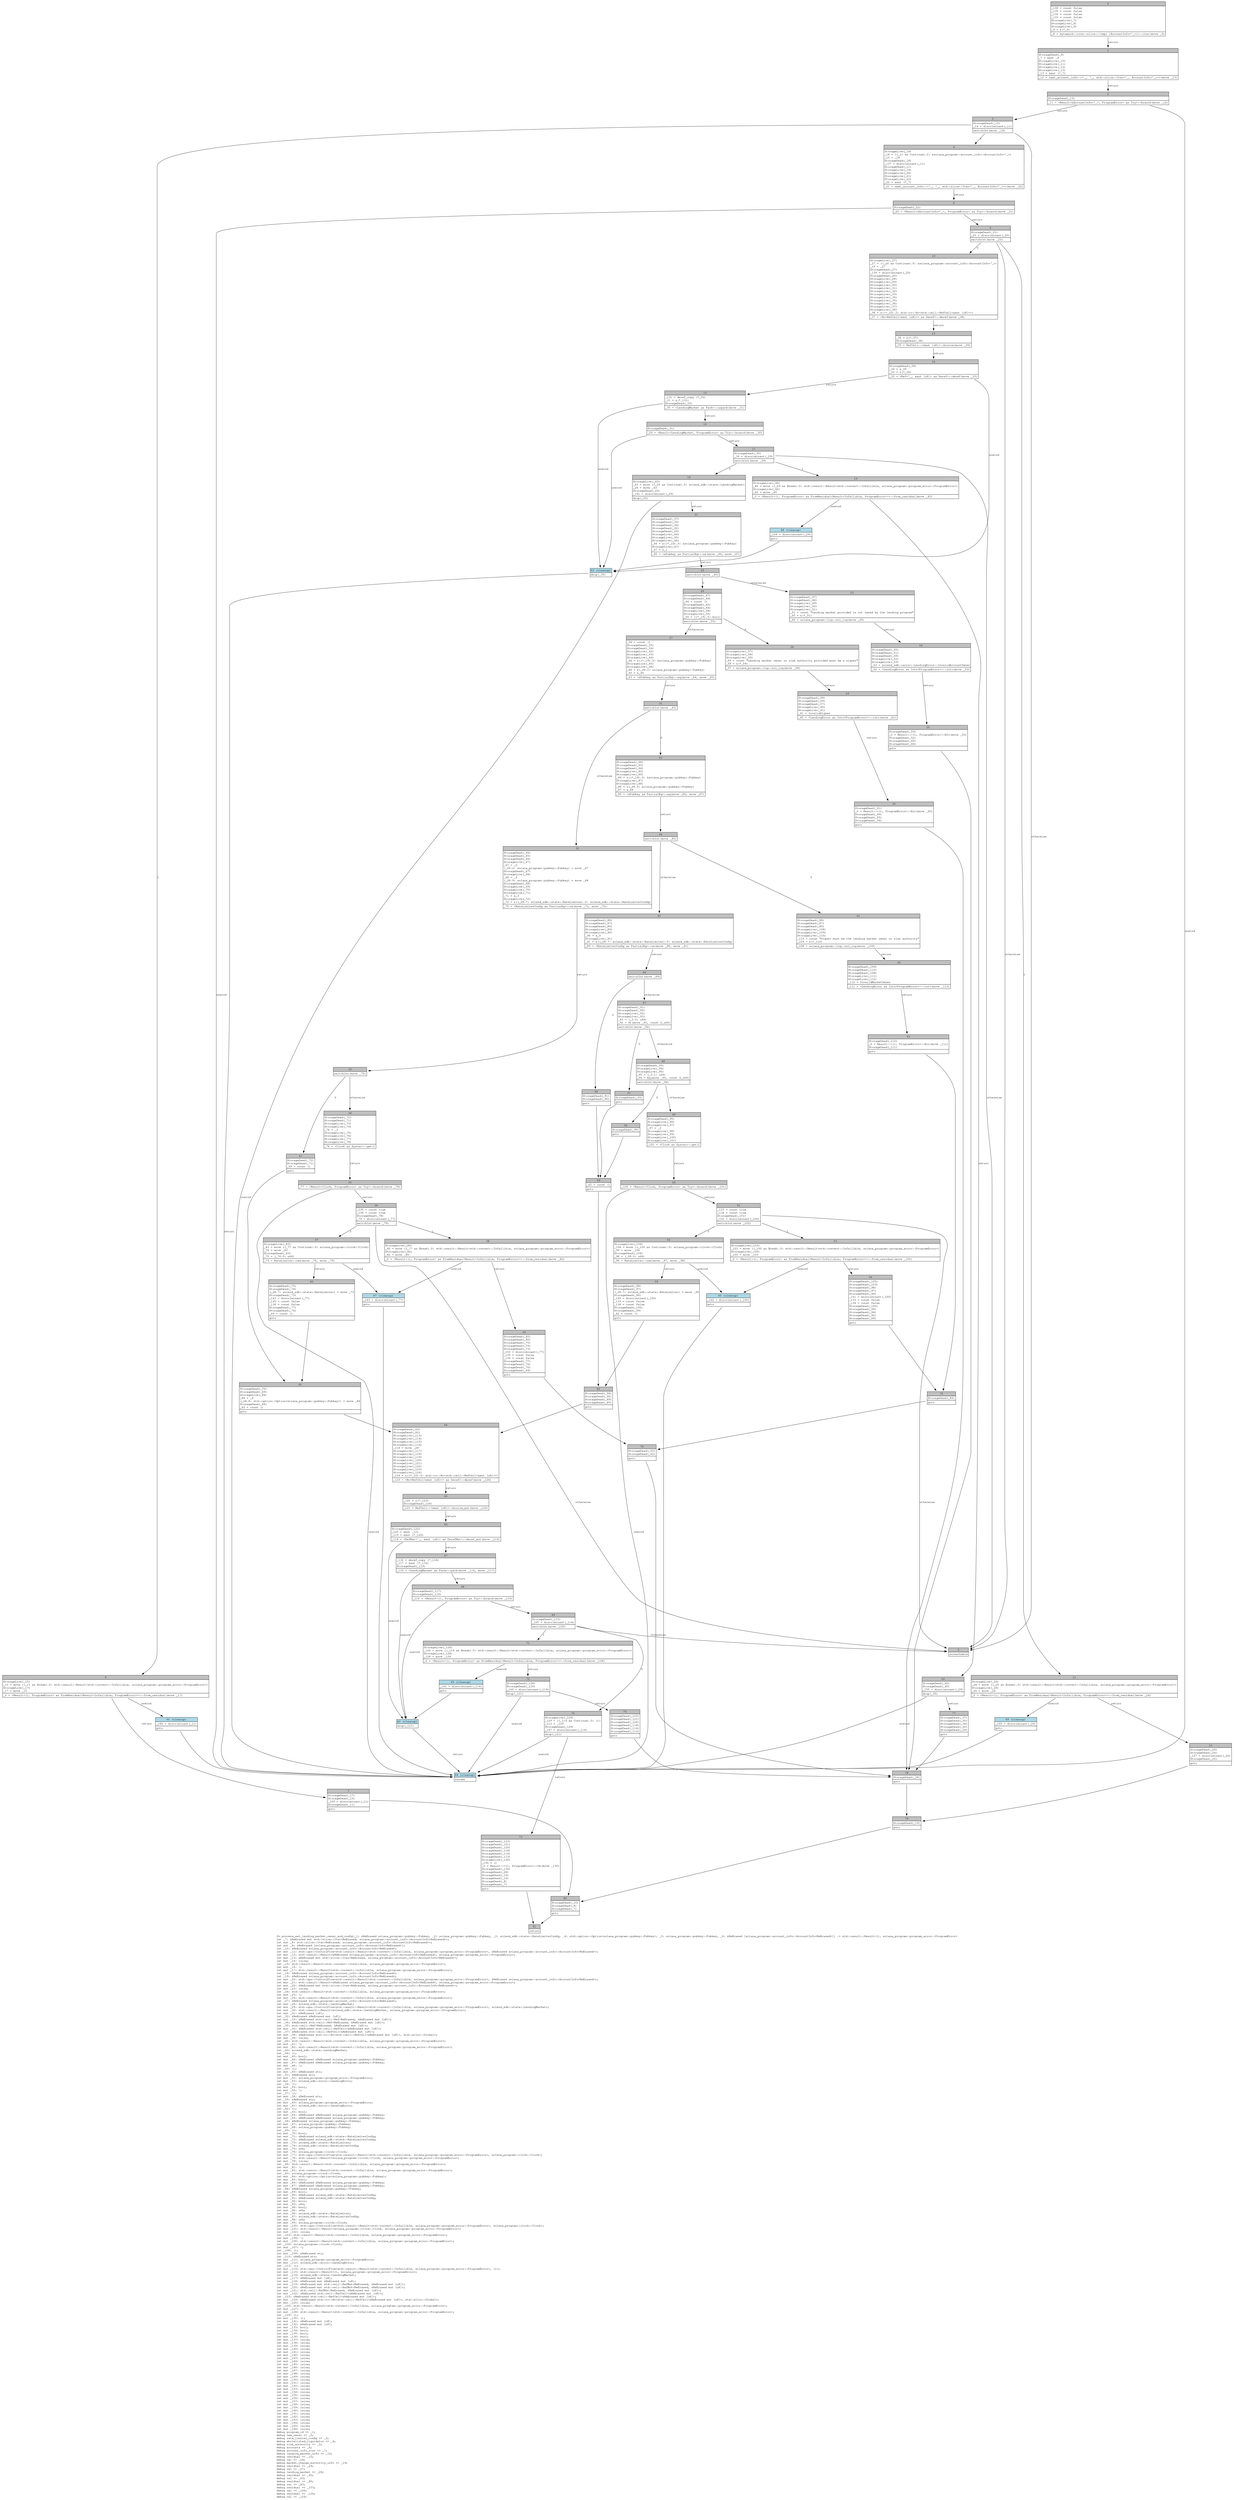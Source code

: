 digraph Mir_0_84 {
    graph [fontname="Courier, monospace"];
    node [fontname="Courier, monospace"];
    edge [fontname="Courier, monospace"];
    label=<fn process_set_lending_market_owner_and_config(_1: &amp;ReErased solana_program::pubkey::Pubkey, _2: solana_program::pubkey::Pubkey, _3: solend_sdk::state::RateLimiterConfig, _4: std::option::Option&lt;solana_program::pubkey::Pubkey&gt;, _5: solana_program::pubkey::Pubkey, _6: &amp;ReErased [solana_program::account_info::AccountInfo&lt;ReErased&gt;]) -&gt; std::result::Result&lt;(), solana_program::program_error::ProgramError&gt;<br align="left"/>let _7: &amp;ReErased mut std::slice::Iter&lt;ReErased, solana_program::account_info::AccountInfo&lt;ReErased&gt;&gt;;<br align="left"/>let mut _8: std::slice::Iter&lt;ReErased, solana_program::account_info::AccountInfo&lt;ReErased&gt;&gt;;<br align="left"/>let mut _9: &amp;ReErased [solana_program::account_info::AccountInfo&lt;ReErased&gt;];<br align="left"/>let _10: &amp;ReErased solana_program::account_info::AccountInfo&lt;ReErased&gt;;<br align="left"/>let mut _11: std::ops::ControlFlow&lt;std::result::Result&lt;std::convert::Infallible, solana_program::program_error::ProgramError&gt;, &amp;ReErased solana_program::account_info::AccountInfo&lt;ReErased&gt;&gt;;<br align="left"/>let mut _12: std::result::Result&lt;&amp;ReErased solana_program::account_info::AccountInfo&lt;ReErased&gt;, solana_program::program_error::ProgramError&gt;;<br align="left"/>let mut _13: &amp;ReErased mut std::slice::Iter&lt;ReErased, solana_program::account_info::AccountInfo&lt;ReErased&gt;&gt;;<br align="left"/>let mut _14: isize;<br align="left"/>let _15: std::result::Result&lt;std::convert::Infallible, solana_program::program_error::ProgramError&gt;;<br align="left"/>let mut _16: !;<br align="left"/>let mut _17: std::result::Result&lt;std::convert::Infallible, solana_program::program_error::ProgramError&gt;;<br align="left"/>let _18: &amp;ReErased solana_program::account_info::AccountInfo&lt;ReErased&gt;;<br align="left"/>let _19: &amp;ReErased solana_program::account_info::AccountInfo&lt;ReErased&gt;;<br align="left"/>let mut _20: std::ops::ControlFlow&lt;std::result::Result&lt;std::convert::Infallible, solana_program::program_error::ProgramError&gt;, &amp;ReErased solana_program::account_info::AccountInfo&lt;ReErased&gt;&gt;;<br align="left"/>let mut _21: std::result::Result&lt;&amp;ReErased solana_program::account_info::AccountInfo&lt;ReErased&gt;, solana_program::program_error::ProgramError&gt;;<br align="left"/>let mut _22: &amp;ReErased mut std::slice::Iter&lt;ReErased, solana_program::account_info::AccountInfo&lt;ReErased&gt;&gt;;<br align="left"/>let mut _23: isize;<br align="left"/>let _24: std::result::Result&lt;std::convert::Infallible, solana_program::program_error::ProgramError&gt;;<br align="left"/>let mut _25: !;<br align="left"/>let mut _26: std::result::Result&lt;std::convert::Infallible, solana_program::program_error::ProgramError&gt;;<br align="left"/>let _27: &amp;ReErased solana_program::account_info::AccountInfo&lt;ReErased&gt;;<br align="left"/>let mut _28: solend_sdk::state::LendingMarket;<br align="left"/>let mut _29: std::ops::ControlFlow&lt;std::result::Result&lt;std::convert::Infallible, solana_program::program_error::ProgramError&gt;, solend_sdk::state::LendingMarket&gt;;<br align="left"/>let mut _30: std::result::Result&lt;solend_sdk::state::LendingMarket, solana_program::program_error::ProgramError&gt;;<br align="left"/>let mut _31: &amp;ReErased [u8];<br align="left"/>let _32: &amp;ReErased &amp;ReErased mut [u8];<br align="left"/>let mut _33: &amp;ReErased std::cell::Ref&lt;ReErased, &amp;ReErased mut [u8]&gt;;<br align="left"/>let _34: &amp;ReErased std::cell::Ref&lt;ReErased, &amp;ReErased mut [u8]&gt;;<br align="left"/>let _35: std::cell::Ref&lt;ReErased, &amp;ReErased mut [u8]&gt;;<br align="left"/>let mut _36: &amp;ReErased std::cell::RefCell&lt;&amp;ReErased mut [u8]&gt;;<br align="left"/>let _37: &amp;ReErased std::cell::RefCell&lt;&amp;ReErased mut [u8]&gt;;<br align="left"/>let mut _38: &amp;ReErased std::rc::Rc&lt;std::cell::RefCell&lt;&amp;ReErased mut [u8]&gt;, std::alloc::Global&gt;;<br align="left"/>let mut _39: isize;<br align="left"/>let _40: std::result::Result&lt;std::convert::Infallible, solana_program::program_error::ProgramError&gt;;<br align="left"/>let mut _41: !;<br align="left"/>let mut _42: std::result::Result&lt;std::convert::Infallible, solana_program::program_error::ProgramError&gt;;<br align="left"/>let _43: solend_sdk::state::LendingMarket;<br align="left"/>let _44: ();<br align="left"/>let mut _45: bool;<br align="left"/>let mut _46: &amp;ReErased &amp;ReErased solana_program::pubkey::Pubkey;<br align="left"/>let mut _47: &amp;ReErased &amp;ReErased solana_program::pubkey::Pubkey;<br align="left"/>let mut _48: !;<br align="left"/>let _49: ();<br align="left"/>let mut _50: &amp;ReErased str;<br align="left"/>let _51: &amp;ReErased str;<br align="left"/>let mut _52: solana_program::program_error::ProgramError;<br align="left"/>let mut _53: solend_sdk::error::LendingError;<br align="left"/>let _54: ();<br align="left"/>let mut _55: bool;<br align="left"/>let mut _56: !;<br align="left"/>let _57: ();<br align="left"/>let mut _58: &amp;ReErased str;<br align="left"/>let _59: &amp;ReErased str;<br align="left"/>let mut _60: solana_program::program_error::ProgramError;<br align="left"/>let mut _61: solend_sdk::error::LendingError;<br align="left"/>let _62: ();<br align="left"/>let mut _63: bool;<br align="left"/>let mut _64: &amp;ReErased &amp;ReErased solana_program::pubkey::Pubkey;<br align="left"/>let mut _65: &amp;ReErased &amp;ReErased solana_program::pubkey::Pubkey;<br align="left"/>let _66: &amp;ReErased solana_program::pubkey::Pubkey;<br align="left"/>let mut _67: solana_program::pubkey::Pubkey;<br align="left"/>let mut _68: solana_program::pubkey::Pubkey;<br align="left"/>let _69: ();<br align="left"/>let mut _70: bool;<br align="left"/>let mut _71: &amp;ReErased solend_sdk::state::RateLimiterConfig;<br align="left"/>let mut _72: &amp;ReErased solend_sdk::state::RateLimiterConfig;<br align="left"/>let mut _73: solend_sdk::state::RateLimiter;<br align="left"/>let mut _74: solend_sdk::state::RateLimiterConfig;<br align="left"/>let mut _75: u64;<br align="left"/>let mut _76: solana_program::clock::Clock;<br align="left"/>let mut _77: std::ops::ControlFlow&lt;std::result::Result&lt;std::convert::Infallible, solana_program::program_error::ProgramError&gt;, solana_program::clock::Clock&gt;;<br align="left"/>let mut _78: std::result::Result&lt;solana_program::clock::Clock, solana_program::program_error::ProgramError&gt;;<br align="left"/>let mut _79: isize;<br align="left"/>let _80: std::result::Result&lt;std::convert::Infallible, solana_program::program_error::ProgramError&gt;;<br align="left"/>let mut _81: !;<br align="left"/>let mut _82: std::result::Result&lt;std::convert::Infallible, solana_program::program_error::ProgramError&gt;;<br align="left"/>let _83: solana_program::clock::Clock;<br align="left"/>let mut _84: std::option::Option&lt;solana_program::pubkey::Pubkey&gt;;<br align="left"/>let mut _85: bool;<br align="left"/>let mut _86: &amp;ReErased &amp;ReErased solana_program::pubkey::Pubkey;<br align="left"/>let mut _87: &amp;ReErased &amp;ReErased solana_program::pubkey::Pubkey;<br align="left"/>let _88: &amp;ReErased solana_program::pubkey::Pubkey;<br align="left"/>let mut _89: bool;<br align="left"/>let mut _90: &amp;ReErased solend_sdk::state::RateLimiterConfig;<br align="left"/>let mut _91: &amp;ReErased solend_sdk::state::RateLimiterConfig;<br align="left"/>let mut _92: bool;<br align="left"/>let mut _93: u64;<br align="left"/>let mut _94: bool;<br align="left"/>let mut _95: u64;<br align="left"/>let mut _96: solend_sdk::state::RateLimiter;<br align="left"/>let mut _97: solend_sdk::state::RateLimiterConfig;<br align="left"/>let mut _98: u64;<br align="left"/>let mut _99: solana_program::clock::Clock;<br align="left"/>let mut _100: std::ops::ControlFlow&lt;std::result::Result&lt;std::convert::Infallible, solana_program::program_error::ProgramError&gt;, solana_program::clock::Clock&gt;;<br align="left"/>let mut _101: std::result::Result&lt;solana_program::clock::Clock, solana_program::program_error::ProgramError&gt;;<br align="left"/>let mut _102: isize;<br align="left"/>let _103: std::result::Result&lt;std::convert::Infallible, solana_program::program_error::ProgramError&gt;;<br align="left"/>let mut _104: !;<br align="left"/>let mut _105: std::result::Result&lt;std::convert::Infallible, solana_program::program_error::ProgramError&gt;;<br align="left"/>let _106: solana_program::clock::Clock;<br align="left"/>let mut _107: !;<br align="left"/>let _108: ();<br align="left"/>let mut _109: &amp;ReErased str;<br align="left"/>let _110: &amp;ReErased str;<br align="left"/>let mut _111: solana_program::program_error::ProgramError;<br align="left"/>let mut _112: solend_sdk::error::LendingError;<br align="left"/>let _113: ();<br align="left"/>let mut _114: std::ops::ControlFlow&lt;std::result::Result&lt;std::convert::Infallible, solana_program::program_error::ProgramError&gt;, ()&gt;;<br align="left"/>let mut _115: std::result::Result&lt;(), solana_program::program_error::ProgramError&gt;;<br align="left"/>let mut _116: solend_sdk::state::LendingMarket;<br align="left"/>let mut _117: &amp;ReErased mut [u8];<br align="left"/>let mut _118: &amp;ReErased mut &amp;ReErased mut [u8];<br align="left"/>let mut _119: &amp;ReErased mut std::cell::RefMut&lt;ReErased, &amp;ReErased mut [u8]&gt;;<br align="left"/>let mut _120: &amp;ReErased mut std::cell::RefMut&lt;ReErased, &amp;ReErased mut [u8]&gt;;<br align="left"/>let mut _121: std::cell::RefMut&lt;ReErased, &amp;ReErased mut [u8]&gt;;<br align="left"/>let mut _122: &amp;ReErased std::cell::RefCell&lt;&amp;ReErased mut [u8]&gt;;<br align="left"/>let _123: &amp;ReErased std::cell::RefCell&lt;&amp;ReErased mut [u8]&gt;;<br align="left"/>let mut _124: &amp;ReErased std::rc::Rc&lt;std::cell::RefCell&lt;&amp;ReErased mut [u8]&gt;, std::alloc::Global&gt;;<br align="left"/>let mut _125: isize;<br align="left"/>let _126: std::result::Result&lt;std::convert::Infallible, solana_program::program_error::ProgramError&gt;;<br align="left"/>let mut _127: !;<br align="left"/>let mut _128: std::result::Result&lt;std::convert::Infallible, solana_program::program_error::ProgramError&gt;;<br align="left"/>let _129: ();<br align="left"/>let mut _130: ();<br align="left"/>let mut _131: &amp;ReErased mut [u8];<br align="left"/>let mut _132: &amp;ReErased mut [u8];<br align="left"/>let mut _133: bool;<br align="left"/>let mut _134: bool;<br align="left"/>let mut _135: bool;<br align="left"/>let mut _136: bool;<br align="left"/>let mut _137: isize;<br align="left"/>let mut _138: isize;<br align="left"/>let mut _139: isize;<br align="left"/>let mut _140: isize;<br align="left"/>let mut _141: isize;<br align="left"/>let mut _142: isize;<br align="left"/>let mut _143: isize;<br align="left"/>let mut _144: isize;<br align="left"/>let mut _145: isize;<br align="left"/>let mut _146: isize;<br align="left"/>let mut _147: isize;<br align="left"/>let mut _148: isize;<br align="left"/>let mut _149: isize;<br align="left"/>let mut _150: isize;<br align="left"/>let mut _151: isize;<br align="left"/>let mut _152: isize;<br align="left"/>let mut _153: isize;<br align="left"/>let mut _154: isize;<br align="left"/>let mut _155: isize;<br align="left"/>let mut _156: isize;<br align="left"/>let mut _157: isize;<br align="left"/>let mut _158: isize;<br align="left"/>let mut _159: isize;<br align="left"/>let mut _160: isize;<br align="left"/>let mut _161: isize;<br align="left"/>let mut _162: isize;<br align="left"/>let mut _163: isize;<br align="left"/>let mut _164: isize;<br align="left"/>let mut _165: isize;<br align="left"/>let mut _166: isize;<br align="left"/>debug program_id =&gt; _1;<br align="left"/>debug new_owner =&gt; _2;<br align="left"/>debug rate_limiter_config =&gt; _3;<br align="left"/>debug whitelisted_liquidator =&gt; _4;<br align="left"/>debug risk_authority =&gt; _5;<br align="left"/>debug accounts =&gt; _6;<br align="left"/>debug account_info_iter =&gt; _7;<br align="left"/>debug lending_market_info =&gt; _10;<br align="left"/>debug residual =&gt; _15;<br align="left"/>debug val =&gt; _18;<br align="left"/>debug market_change_authority_info =&gt; _19;<br align="left"/>debug residual =&gt; _24;<br align="left"/>debug val =&gt; _27;<br align="left"/>debug lending_market =&gt; _28;<br align="left"/>debug residual =&gt; _40;<br align="left"/>debug val =&gt; _43;<br align="left"/>debug residual =&gt; _80;<br align="left"/>debug val =&gt; _83;<br align="left"/>debug residual =&gt; _103;<br align="left"/>debug val =&gt; _106;<br align="left"/>debug residual =&gt; _126;<br align="left"/>debug val =&gt; _129;<br align="left"/>>;
    bb0__0_84 [shape="none", label=<<table border="0" cellborder="1" cellspacing="0"><tr><td bgcolor="gray" align="center" colspan="1">0</td></tr><tr><td align="left" balign="left">_136 = const false<br/>_135 = const false<br/>_134 = const false<br/>_133 = const false<br/>StorageLive(_7)<br/>StorageLive(_8)<br/>StorageLive(_9)<br/>_9 = &amp;(*_6)<br/></td></tr><tr><td align="left">_8 = bytemuck::core::slice::&lt;impl [AccountInfo&lt;'_&gt;]&gt;::iter(move _9)</td></tr></table>>];
    bb1__0_84 [shape="none", label=<<table border="0" cellborder="1" cellspacing="0"><tr><td bgcolor="gray" align="center" colspan="1">1</td></tr><tr><td align="left" balign="left">StorageDead(_9)<br/>_7 = &amp;mut _8<br/>StorageLive(_10)<br/>StorageLive(_11)<br/>StorageLive(_12)<br/>StorageLive(_13)<br/>_13 = &amp;mut (*_7)<br/></td></tr><tr><td align="left">_12 = next_account_info::&lt;'_, '_, std::slice::Iter&lt;'_, AccountInfo&lt;'_&gt;&gt;&gt;(move _13)</td></tr></table>>];
    bb2__0_84 [shape="none", label=<<table border="0" cellborder="1" cellspacing="0"><tr><td bgcolor="gray" align="center" colspan="1">2</td></tr><tr><td align="left" balign="left">StorageDead(_13)<br/></td></tr><tr><td align="left">_11 = &lt;Result&lt;&amp;AccountInfo&lt;'_&gt;, ProgramError&gt; as Try&gt;::branch(move _12)</td></tr></table>>];
    bb3__0_84 [shape="none", label=<<table border="0" cellborder="1" cellspacing="0"><tr><td bgcolor="gray" align="center" colspan="1">3</td></tr><tr><td align="left" balign="left">StorageDead(_12)<br/>_14 = discriminant(_11)<br/></td></tr><tr><td align="left">switchInt(move _14)</td></tr></table>>];
    bb4__0_84 [shape="none", label=<<table border="0" cellborder="1" cellspacing="0"><tr><td bgcolor="gray" align="center" colspan="1">4</td></tr><tr><td align="left" balign="left">StorageLive(_18)<br/>_18 = ((_11 as Continue).0: &amp;solana_program::account_info::AccountInfo&lt;'_&gt;)<br/>_10 = _18<br/>StorageDead(_18)<br/>_137 = discriminant(_11)<br/>StorageDead(_11)<br/>StorageLive(_19)<br/>StorageLive(_20)<br/>StorageLive(_21)<br/>StorageLive(_22)<br/>_22 = &amp;mut (*_7)<br/></td></tr><tr><td align="left">_21 = next_account_info::&lt;'_, '_, std::slice::Iter&lt;'_, AccountInfo&lt;'_&gt;&gt;&gt;(move _22)</td></tr></table>>];
    bb5__0_84 [shape="none", label=<<table border="0" cellborder="1" cellspacing="0"><tr><td bgcolor="gray" align="center" colspan="1">5</td></tr><tr><td align="left">unreachable</td></tr></table>>];
    bb6__0_84 [shape="none", label=<<table border="0" cellborder="1" cellspacing="0"><tr><td bgcolor="gray" align="center" colspan="1">6</td></tr><tr><td align="left" balign="left">StorageLive(_15)<br/>_15 = move ((_11 as Break).0: std::result::Result&lt;std::convert::Infallible, solana_program::program_error::ProgramError&gt;)<br/>StorageLive(_17)<br/>_17 = move _15<br/></td></tr><tr><td align="left">_0 = &lt;Result&lt;(), ProgramError&gt; as FromResidual&lt;Result&lt;Infallible, ProgramError&gt;&gt;&gt;::from_residual(move _17)</td></tr></table>>];
    bb7__0_84 [shape="none", label=<<table border="0" cellborder="1" cellspacing="0"><tr><td bgcolor="gray" align="center" colspan="1">7</td></tr><tr><td align="left" balign="left">StorageDead(_17)<br/>StorageDead(_15)<br/>_159 = discriminant(_11)<br/>StorageDead(_11)<br/></td></tr><tr><td align="left">goto</td></tr></table>>];
    bb8__0_84 [shape="none", label=<<table border="0" cellborder="1" cellspacing="0"><tr><td bgcolor="gray" align="center" colspan="1">8</td></tr><tr><td align="left" balign="left">StorageDead(_22)<br/></td></tr><tr><td align="left">_20 = &lt;Result&lt;&amp;AccountInfo&lt;'_&gt;, ProgramError&gt; as Try&gt;::branch(move _21)</td></tr></table>>];
    bb9__0_84 [shape="none", label=<<table border="0" cellborder="1" cellspacing="0"><tr><td bgcolor="gray" align="center" colspan="1">9</td></tr><tr><td align="left" balign="left">StorageDead(_21)<br/>_23 = discriminant(_20)<br/></td></tr><tr><td align="left">switchInt(move _23)</td></tr></table>>];
    bb10__0_84 [shape="none", label=<<table border="0" cellborder="1" cellspacing="0"><tr><td bgcolor="gray" align="center" colspan="1">10</td></tr><tr><td align="left" balign="left">StorageLive(_27)<br/>_27 = ((_20 as Continue).0: &amp;solana_program::account_info::AccountInfo&lt;'_&gt;)<br/>_19 = _27<br/>StorageDead(_27)<br/>_139 = discriminant(_20)<br/>StorageDead(_20)<br/>StorageLive(_28)<br/>StorageLive(_29)<br/>StorageLive(_30)<br/>StorageLive(_31)<br/>StorageLive(_32)<br/>StorageLive(_33)<br/>StorageLive(_34)<br/>StorageLive(_35)<br/>StorageLive(_36)<br/>StorageLive(_37)<br/>StorageLive(_38)<br/>_38 = &amp;((*_10).2: std::rc::Rc&lt;std::cell::RefCell&lt;&amp;mut [u8]&gt;&gt;)<br/></td></tr><tr><td align="left">_37 = &lt;Rc&lt;RefCell&lt;&amp;mut [u8]&gt;&gt; as Deref&gt;::deref(move _38)</td></tr></table>>];
    bb11__0_84 [shape="none", label=<<table border="0" cellborder="1" cellspacing="0"><tr><td bgcolor="gray" align="center" colspan="1">11</td></tr><tr><td align="left" balign="left">StorageLive(_24)<br/>_24 = move ((_20 as Break).0: std::result::Result&lt;std::convert::Infallible, solana_program::program_error::ProgramError&gt;)<br/>StorageLive(_26)<br/>_26 = move _24<br/></td></tr><tr><td align="left">_0 = &lt;Result&lt;(), ProgramError&gt; as FromResidual&lt;Result&lt;Infallible, ProgramError&gt;&gt;&gt;::from_residual(move _26)</td></tr></table>>];
    bb12__0_84 [shape="none", label=<<table border="0" cellborder="1" cellspacing="0"><tr><td bgcolor="gray" align="center" colspan="1">12</td></tr><tr><td align="left" balign="left">StorageDead(_26)<br/>StorageDead(_24)<br/>_157 = discriminant(_20)<br/>StorageDead(_20)<br/></td></tr><tr><td align="left">goto</td></tr></table>>];
    bb13__0_84 [shape="none", label=<<table border="0" cellborder="1" cellspacing="0"><tr><td bgcolor="gray" align="center" colspan="1">13</td></tr><tr><td align="left" balign="left">_36 = &amp;(*_37)<br/>StorageDead(_38)<br/></td></tr><tr><td align="left">_35 = RefCell::&lt;&amp;mut [u8]&gt;::borrow(move _36)</td></tr></table>>];
    bb14__0_84 [shape="none", label=<<table border="0" cellborder="1" cellspacing="0"><tr><td bgcolor="gray" align="center" colspan="1">14</td></tr><tr><td align="left" balign="left">StorageDead(_36)<br/>_34 = &amp;_35<br/>_33 = &amp;(*_34)<br/></td></tr><tr><td align="left">_32 = &lt;Ref&lt;'_, &amp;mut [u8]&gt; as Deref&gt;::deref(move _33)</td></tr></table>>];
    bb15__0_84 [shape="none", label=<<table border="0" cellborder="1" cellspacing="0"><tr><td bgcolor="gray" align="center" colspan="1">15</td></tr><tr><td align="left" balign="left">_131 = deref_copy (*_32)<br/>_31 = &amp;(*_131)<br/>StorageDead(_33)<br/></td></tr><tr><td align="left">_30 = &lt;LendingMarket as Pack&gt;::unpack(move _31)</td></tr></table>>];
    bb16__0_84 [shape="none", label=<<table border="0" cellborder="1" cellspacing="0"><tr><td bgcolor="gray" align="center" colspan="1">16</td></tr><tr><td align="left" balign="left">StorageDead(_31)<br/></td></tr><tr><td align="left">_29 = &lt;Result&lt;LendingMarket, ProgramError&gt; as Try&gt;::branch(move _30)</td></tr></table>>];
    bb17__0_84 [shape="none", label=<<table border="0" cellborder="1" cellspacing="0"><tr><td bgcolor="gray" align="center" colspan="1">17</td></tr><tr><td align="left" balign="left">StorageDead(_30)<br/>_39 = discriminant(_29)<br/></td></tr><tr><td align="left">switchInt(move _39)</td></tr></table>>];
    bb18__0_84 [shape="none", label=<<table border="0" cellborder="1" cellspacing="0"><tr><td bgcolor="gray" align="center" colspan="1">18</td></tr><tr><td align="left" balign="left">StorageLive(_43)<br/>_43 = move ((_29 as Continue).0: solend_sdk::state::LendingMarket)<br/>_28 = move _43<br/>StorageDead(_43)<br/>_141 = discriminant(_29)<br/></td></tr><tr><td align="left">drop(_35)</td></tr></table>>];
    bb19__0_84 [shape="none", label=<<table border="0" cellborder="1" cellspacing="0"><tr><td bgcolor="gray" align="center" colspan="1">19</td></tr><tr><td align="left" balign="left">StorageLive(_40)<br/>_40 = move ((_29 as Break).0: std::result::Result&lt;std::convert::Infallible, solana_program::program_error::ProgramError&gt;)<br/>StorageLive(_42)<br/>_42 = move _40<br/></td></tr><tr><td align="left">_0 = &lt;Result&lt;(), ProgramError&gt; as FromResidual&lt;Result&lt;Infallible, ProgramError&gt;&gt;&gt;::from_residual(move _42)</td></tr></table>>];
    bb20__0_84 [shape="none", label=<<table border="0" cellborder="1" cellspacing="0"><tr><td bgcolor="gray" align="center" colspan="1">20</td></tr><tr><td align="left" balign="left">StorageDead(_42)<br/>StorageDead(_40)<br/>_155 = discriminant(_29)<br/></td></tr><tr><td align="left">drop(_35)</td></tr></table>>];
    bb21__0_84 [shape="none", label=<<table border="0" cellborder="1" cellspacing="0"><tr><td bgcolor="gray" align="center" colspan="1">21</td></tr><tr><td align="left" balign="left">StorageDead(_37)<br/>StorageDead(_35)<br/>StorageDead(_34)<br/>StorageDead(_32)<br/>StorageDead(_29)<br/>StorageLive(_44)<br/>StorageLive(_45)<br/>StorageLive(_46)<br/>_46 = &amp;((*_10).3: &amp;solana_program::pubkey::Pubkey)<br/>StorageLive(_47)<br/>_47 = &amp;_1<br/></td></tr><tr><td align="left">_45 = &lt;&amp;Pubkey as PartialEq&gt;::ne(move _46, move _47)</td></tr></table>>];
    bb22__0_84 [shape="none", label=<<table border="0" cellborder="1" cellspacing="0"><tr><td bgcolor="gray" align="center" colspan="1">22</td></tr><tr><td align="left">switchInt(move _45)</td></tr></table>>];
    bb23__0_84 [shape="none", label=<<table border="0" cellborder="1" cellspacing="0"><tr><td bgcolor="gray" align="center" colspan="1">23</td></tr><tr><td align="left" balign="left">StorageDead(_47)<br/>StorageDead(_46)<br/>StorageLive(_49)<br/>StorageLive(_50)<br/>StorageLive(_51)<br/>_51 = const &quot;Lending market provided is not owned by the lending program&quot;<br/>_50 = &amp;(*_51)<br/></td></tr><tr><td align="left">_49 = solana_program::log::sol_log(move _50)</td></tr></table>>];
    bb24__0_84 [shape="none", label=<<table border="0" cellborder="1" cellspacing="0"><tr><td bgcolor="gray" align="center" colspan="1">24</td></tr><tr><td align="left" balign="left">StorageDead(_50)<br/>StorageDead(_51)<br/>StorageDead(_49)<br/>StorageLive(_52)<br/>StorageLive(_53)<br/>_53 = solend_sdk::error::LendingError::InvalidAccountOwner<br/></td></tr><tr><td align="left">_52 = &lt;LendingError as Into&lt;ProgramError&gt;&gt;::into(move _53)</td></tr></table>>];
    bb25__0_84 [shape="none", label=<<table border="0" cellborder="1" cellspacing="0"><tr><td bgcolor="gray" align="center" colspan="1">25</td></tr><tr><td align="left" balign="left">StorageDead(_53)<br/>_0 = Result::&lt;(), ProgramError&gt;::Err(move _52)<br/>StorageDead(_52)<br/>StorageDead(_45)<br/>StorageDead(_44)<br/></td></tr><tr><td align="left">goto</td></tr></table>>];
    bb26__0_84 [shape="none", label=<<table border="0" cellborder="1" cellspacing="0"><tr><td bgcolor="gray" align="center" colspan="1">26</td></tr><tr><td align="left" balign="left">StorageDead(_47)<br/>StorageDead(_46)<br/>_44 = const ()<br/>StorageDead(_45)<br/>StorageDead(_44)<br/>StorageLive(_54)<br/>StorageLive(_55)<br/>_55 = ((*_19).5: bool)<br/></td></tr><tr><td align="left">switchInt(move _55)</td></tr></table>>];
    bb27__0_84 [shape="none", label=<<table border="0" cellborder="1" cellspacing="0"><tr><td bgcolor="gray" align="center" colspan="1">27</td></tr><tr><td align="left" balign="left">_54 = const ()<br/>StorageDead(_55)<br/>StorageDead(_54)<br/>StorageLive(_62)<br/>StorageLive(_63)<br/>StorageLive(_64)<br/>_64 = &amp;((*_19).0: &amp;solana_program::pubkey::Pubkey)<br/>StorageLive(_65)<br/>StorageLive(_66)<br/>_66 = &amp;(_28.2: solana_program::pubkey::Pubkey)<br/>_65 = &amp;_66<br/></td></tr><tr><td align="left">_63 = &lt;&amp;Pubkey as PartialEq&gt;::eq(move _64, move _65)</td></tr></table>>];
    bb28__0_84 [shape="none", label=<<table border="0" cellborder="1" cellspacing="0"><tr><td bgcolor="gray" align="center" colspan="1">28</td></tr><tr><td align="left" balign="left">StorageLive(_57)<br/>StorageLive(_58)<br/>StorageLive(_59)<br/>_59 = const &quot;Lending market owner or risk authority provided must be a signer&quot;<br/>_58 = &amp;(*_59)<br/></td></tr><tr><td align="left">_57 = solana_program::log::sol_log(move _58)</td></tr></table>>];
    bb29__0_84 [shape="none", label=<<table border="0" cellborder="1" cellspacing="0"><tr><td bgcolor="gray" align="center" colspan="1">29</td></tr><tr><td align="left" balign="left">StorageDead(_58)<br/>StorageDead(_59)<br/>StorageDead(_57)<br/>StorageLive(_60)<br/>StorageLive(_61)<br/>_61 = InvalidSigner<br/></td></tr><tr><td align="left">_60 = &lt;LendingError as Into&lt;ProgramError&gt;&gt;::into(move _61)</td></tr></table>>];
    bb30__0_84 [shape="none", label=<<table border="0" cellborder="1" cellspacing="0"><tr><td bgcolor="gray" align="center" colspan="1">30</td></tr><tr><td align="left" balign="left">StorageDead(_61)<br/>_0 = Result::&lt;(), ProgramError&gt;::Err(move _60)<br/>StorageDead(_60)<br/>StorageDead(_55)<br/>StorageDead(_54)<br/></td></tr><tr><td align="left">goto</td></tr></table>>];
    bb31__0_84 [shape="none", label=<<table border="0" cellborder="1" cellspacing="0"><tr><td bgcolor="gray" align="center" colspan="1">31</td></tr><tr><td align="left">switchInt(move _63)</td></tr></table>>];
    bb32__0_84 [shape="none", label=<<table border="0" cellborder="1" cellspacing="0"><tr><td bgcolor="gray" align="center" colspan="1">32</td></tr><tr><td align="left" balign="left">StorageDead(_66)<br/>StorageDead(_65)<br/>StorageDead(_64)<br/>StorageLive(_67)<br/>_67 = _2<br/>(_28.2: solana_program::pubkey::Pubkey) = move _67<br/>StorageDead(_67)<br/>StorageLive(_68)<br/>_68 = _5<br/>(_28.9: solana_program::pubkey::Pubkey) = move _68<br/>StorageDead(_68)<br/>StorageLive(_69)<br/>StorageLive(_70)<br/>StorageLive(_71)<br/>_71 = &amp;_3<br/>StorageLive(_72)<br/>_72 = &amp;((_28.7: solend_sdk::state::RateLimiter).0: solend_sdk::state::RateLimiterConfig)<br/></td></tr><tr><td align="left">_70 = &lt;RateLimiterConfig as PartialEq&gt;::ne(move _71, move _72)</td></tr></table>>];
    bb33__0_84 [shape="none", label=<<table border="0" cellborder="1" cellspacing="0"><tr><td bgcolor="gray" align="center" colspan="1">33</td></tr><tr><td align="left">switchInt(move _70)</td></tr></table>>];
    bb34__0_84 [shape="none", label=<<table border="0" cellborder="1" cellspacing="0"><tr><td bgcolor="gray" align="center" colspan="1">34</td></tr><tr><td align="left" balign="left">StorageDead(_72)<br/>StorageDead(_71)<br/>StorageLive(_73)<br/>StorageLive(_74)<br/>_74 = _3<br/>StorageLive(_75)<br/>StorageLive(_76)<br/>StorageLive(_77)<br/>StorageLive(_78)<br/></td></tr><tr><td align="left">_78 = &lt;Clock as Sysvar&gt;::get()</td></tr></table>>];
    bb35__0_84 [shape="none", label=<<table border="0" cellborder="1" cellspacing="0"><tr><td bgcolor="gray" align="center" colspan="1">35</td></tr><tr><td align="left">_77 = &lt;Result&lt;Clock, ProgramError&gt; as Try&gt;::branch(move _78)</td></tr></table>>];
    bb36__0_84 [shape="none", label=<<table border="0" cellborder="1" cellspacing="0"><tr><td bgcolor="gray" align="center" colspan="1">36</td></tr><tr><td align="left" balign="left">_135 = const true<br/>_136 = const true<br/>StorageDead(_78)<br/>_79 = discriminant(_77)<br/></td></tr><tr><td align="left">switchInt(move _79)</td></tr></table>>];
    bb37__0_84 [shape="none", label=<<table border="0" cellborder="1" cellspacing="0"><tr><td bgcolor="gray" align="center" colspan="1">37</td></tr><tr><td align="left" balign="left">StorageLive(_83)<br/>_83 = move ((_77 as Continue).0: solana_program::clock::Clock)<br/>_76 = move _83<br/>StorageDead(_83)<br/>_75 = (_76.0: u64)<br/></td></tr><tr><td align="left">_73 = RateLimiter::new(move _74, move _75)</td></tr></table>>];
    bb38__0_84 [shape="none", label=<<table border="0" cellborder="1" cellspacing="0"><tr><td bgcolor="gray" align="center" colspan="1">38</td></tr><tr><td align="left" balign="left">StorageLive(_80)<br/>_80 = move ((_77 as Break).0: std::result::Result&lt;std::convert::Infallible, solana_program::program_error::ProgramError&gt;)<br/>StorageLive(_82)<br/>_82 = move _80<br/></td></tr><tr><td align="left">_0 = &lt;Result&lt;(), ProgramError&gt; as FromResidual&lt;Result&lt;Infallible, ProgramError&gt;&gt;&gt;::from_residual(move _82)</td></tr></table>>];
    bb39__0_84 [shape="none", label=<<table border="0" cellborder="1" cellspacing="0"><tr><td bgcolor="gray" align="center" colspan="1">39</td></tr><tr><td align="left" balign="left">StorageDead(_82)<br/>StorageDead(_80)<br/>StorageDead(_75)<br/>StorageDead(_74)<br/>StorageDead(_73)<br/>_153 = discriminant(_77)<br/>_135 = const false<br/>_136 = const false<br/>StorageDead(_77)<br/>StorageDead(_76)<br/>StorageDead(_70)<br/>StorageDead(_69)<br/></td></tr><tr><td align="left">goto</td></tr></table>>];
    bb40__0_84 [shape="none", label=<<table border="0" cellborder="1" cellspacing="0"><tr><td bgcolor="gray" align="center" colspan="1">40</td></tr><tr><td align="left" balign="left">StorageDead(_75)<br/>StorageDead(_74)<br/>(_28.7: solend_sdk::state::RateLimiter) = move _73<br/>StorageDead(_73)<br/>_143 = discriminant(_77)<br/>_135 = const false<br/>_136 = const false<br/>StorageDead(_77)<br/>StorageDead(_76)<br/>_69 = const ()<br/></td></tr><tr><td align="left">goto</td></tr></table>>];
    bb41__0_84 [shape="none", label=<<table border="0" cellborder="1" cellspacing="0"><tr><td bgcolor="gray" align="center" colspan="1">41</td></tr><tr><td align="left" balign="left">StorageDead(_72)<br/>StorageDead(_71)<br/>_69 = const ()<br/></td></tr><tr><td align="left">goto</td></tr></table>>];
    bb42__0_84 [shape="none", label=<<table border="0" cellborder="1" cellspacing="0"><tr><td bgcolor="gray" align="center" colspan="1">42</td></tr><tr><td align="left" balign="left">StorageDead(_70)<br/>StorageDead(_69)<br/>StorageLive(_84)<br/>_84 = _4<br/>(_28.8: std::option::Option&lt;solana_program::pubkey::Pubkey&gt;) = move _84<br/>StorageDead(_84)<br/>_62 = const ()<br/></td></tr><tr><td align="left">goto</td></tr></table>>];
    bb43__0_84 [shape="none", label=<<table border="0" cellborder="1" cellspacing="0"><tr><td bgcolor="gray" align="center" colspan="1">43</td></tr><tr><td align="left" balign="left">StorageDead(_66)<br/>StorageDead(_65)<br/>StorageDead(_64)<br/>StorageLive(_85)<br/>StorageLive(_86)<br/>_86 = &amp;((*_19).0: &amp;solana_program::pubkey::Pubkey)<br/>StorageLive(_87)<br/>StorageLive(_88)<br/>_88 = &amp;(_28.9: solana_program::pubkey::Pubkey)<br/>_87 = &amp;_88<br/></td></tr><tr><td align="left">_85 = &lt;&amp;Pubkey as PartialEq&gt;::eq(move _86, move _87)</td></tr></table>>];
    bb44__0_84 [shape="none", label=<<table border="0" cellborder="1" cellspacing="0"><tr><td bgcolor="gray" align="center" colspan="1">44</td></tr><tr><td align="left">switchInt(move _85)</td></tr></table>>];
    bb45__0_84 [shape="none", label=<<table border="0" cellborder="1" cellspacing="0"><tr><td bgcolor="gray" align="center" colspan="1">45</td></tr><tr><td align="left" balign="left">StorageDead(_88)<br/>StorageDead(_87)<br/>StorageDead(_86)<br/>StorageLive(_89)<br/>StorageLive(_90)<br/>_90 = &amp;_3<br/>StorageLive(_91)<br/>_91 = &amp;((_28.7: solend_sdk::state::RateLimiter).0: solend_sdk::state::RateLimiterConfig)<br/></td></tr><tr><td align="left">_89 = &lt;RateLimiterConfig as PartialEq&gt;::ne(move _90, move _91)</td></tr></table>>];
    bb46__0_84 [shape="none", label=<<table border="0" cellborder="1" cellspacing="0"><tr><td bgcolor="gray" align="center" colspan="1">46</td></tr><tr><td align="left">switchInt(move _89)</td></tr></table>>];
    bb47__0_84 [shape="none", label=<<table border="0" cellborder="1" cellspacing="0"><tr><td bgcolor="gray" align="center" colspan="1">47</td></tr><tr><td align="left" balign="left">StorageDead(_91)<br/>StorageDead(_90)<br/>StorageLive(_92)<br/>StorageLive(_93)<br/>_93 = (_3.0: u64)<br/>_92 = Gt(move _93, const 0_u64)<br/></td></tr><tr><td align="left">switchInt(move _92)</td></tr></table>>];
    bb48__0_84 [shape="none", label=<<table border="0" cellborder="1" cellspacing="0"><tr><td bgcolor="gray" align="center" colspan="1">48</td></tr><tr><td align="left" balign="left">StorageDead(_93)<br/>StorageLive(_94)<br/>StorageLive(_95)<br/>_95 = (_3.1: u64)<br/>_94 = Eq(move _95, const 0_u64)<br/></td></tr><tr><td align="left">switchInt(move _94)</td></tr></table>>];
    bb49__0_84 [shape="none", label=<<table border="0" cellborder="1" cellspacing="0"><tr><td bgcolor="gray" align="center" colspan="1">49</td></tr><tr><td align="left" balign="left">StorageDead(_95)<br/>StorageLive(_96)<br/>StorageLive(_97)<br/>_97 = _3<br/>StorageLive(_98)<br/>StorageLive(_99)<br/>StorageLive(_100)<br/>StorageLive(_101)<br/></td></tr><tr><td align="left">_101 = &lt;Clock as Sysvar&gt;::get()</td></tr></table>>];
    bb50__0_84 [shape="none", label=<<table border="0" cellborder="1" cellspacing="0"><tr><td bgcolor="gray" align="center" colspan="1">50</td></tr><tr><td align="left">_100 = &lt;Result&lt;Clock, ProgramError&gt; as Try&gt;::branch(move _101)</td></tr></table>>];
    bb51__0_84 [shape="none", label=<<table border="0" cellborder="1" cellspacing="0"><tr><td bgcolor="gray" align="center" colspan="1">51</td></tr><tr><td align="left" balign="left">_133 = const true<br/>_134 = const true<br/>StorageDead(_101)<br/>_102 = discriminant(_100)<br/></td></tr><tr><td align="left">switchInt(move _102)</td></tr></table>>];
    bb52__0_84 [shape="none", label=<<table border="0" cellborder="1" cellspacing="0"><tr><td bgcolor="gray" align="center" colspan="1">52</td></tr><tr><td align="left" balign="left">StorageLive(_106)<br/>_106 = move ((_100 as Continue).0: solana_program::clock::Clock)<br/>_99 = move _106<br/>StorageDead(_106)<br/>_98 = (_99.0: u64)<br/></td></tr><tr><td align="left">_96 = RateLimiter::new(move _97, move _98)</td></tr></table>>];
    bb53__0_84 [shape="none", label=<<table border="0" cellborder="1" cellspacing="0"><tr><td bgcolor="gray" align="center" colspan="1">53</td></tr><tr><td align="left" balign="left">StorageLive(_103)<br/>_103 = move ((_100 as Break).0: std::result::Result&lt;std::convert::Infallible, solana_program::program_error::ProgramError&gt;)<br/>StorageLive(_105)<br/>_105 = move _103<br/></td></tr><tr><td align="left">_0 = &lt;Result&lt;(), ProgramError&gt; as FromResidual&lt;Result&lt;Infallible, ProgramError&gt;&gt;&gt;::from_residual(move _105)</td></tr></table>>];
    bb54__0_84 [shape="none", label=<<table border="0" cellborder="1" cellspacing="0"><tr><td bgcolor="gray" align="center" colspan="1">54</td></tr><tr><td align="left" balign="left">StorageDead(_105)<br/>StorageDead(_103)<br/>StorageDead(_98)<br/>StorageDead(_97)<br/>StorageDead(_96)<br/>_151 = discriminant(_100)<br/>_133 = const false<br/>_134 = const false<br/>StorageDead(_100)<br/>StorageDead(_99)<br/>StorageDead(_94)<br/>StorageDead(_92)<br/>StorageDead(_89)<br/></td></tr><tr><td align="left">goto</td></tr></table>>];
    bb55__0_84 [shape="none", label=<<table border="0" cellborder="1" cellspacing="0"><tr><td bgcolor="gray" align="center" colspan="1">55</td></tr><tr><td align="left" balign="left">StorageDead(_98)<br/>StorageDead(_97)<br/>(_28.7: solend_sdk::state::RateLimiter) = move _96<br/>StorageDead(_96)<br/>_145 = discriminant(_100)<br/>_133 = const false<br/>_134 = const false<br/>StorageDead(_100)<br/>StorageDead(_99)<br/>_62 = const ()<br/></td></tr><tr><td align="left">goto</td></tr></table>>];
    bb56__0_84 [shape="none", label=<<table border="0" cellborder="1" cellspacing="0"><tr><td bgcolor="gray" align="center" colspan="1">56</td></tr><tr><td align="left" balign="left">StorageDead(_95)<br/></td></tr><tr><td align="left">goto</td></tr></table>>];
    bb57__0_84 [shape="none", label=<<table border="0" cellborder="1" cellspacing="0"><tr><td bgcolor="gray" align="center" colspan="1">57</td></tr><tr><td align="left" balign="left">StorageDead(_93)<br/></td></tr><tr><td align="left">goto</td></tr></table>>];
    bb58__0_84 [shape="none", label=<<table border="0" cellborder="1" cellspacing="0"><tr><td bgcolor="gray" align="center" colspan="1">58</td></tr><tr><td align="left" balign="left">StorageDead(_91)<br/>StorageDead(_90)<br/></td></tr><tr><td align="left">goto</td></tr></table>>];
    bb59__0_84 [shape="none", label=<<table border="0" cellborder="1" cellspacing="0"><tr><td bgcolor="gray" align="center" colspan="1">59</td></tr><tr><td align="left" balign="left">_62 = const ()<br/></td></tr><tr><td align="left">goto</td></tr></table>>];
    bb60__0_84 [shape="none", label=<<table border="0" cellborder="1" cellspacing="0"><tr><td bgcolor="gray" align="center" colspan="1">60</td></tr><tr><td align="left" balign="left">StorageDead(_94)<br/>StorageDead(_92)<br/>StorageDead(_89)<br/>StorageDead(_85)<br/></td></tr><tr><td align="left">goto</td></tr></table>>];
    bb61__0_84 [shape="none", label=<<table border="0" cellborder="1" cellspacing="0"><tr><td bgcolor="gray" align="center" colspan="1">61</td></tr><tr><td align="left" balign="left">StorageDead(_88)<br/>StorageDead(_87)<br/>StorageDead(_86)<br/>StorageLive(_108)<br/>StorageLive(_109)<br/>StorageLive(_110)<br/>_110 = const &quot;Signer must be the lending market owner or risk authority&quot;<br/>_109 = &amp;(*_110)<br/></td></tr><tr><td align="left">_108 = solana_program::log::sol_log(move _109)</td></tr></table>>];
    bb62__0_84 [shape="none", label=<<table border="0" cellborder="1" cellspacing="0"><tr><td bgcolor="gray" align="center" colspan="1">62</td></tr><tr><td align="left" balign="left">StorageDead(_109)<br/>StorageDead(_110)<br/>StorageDead(_108)<br/>StorageLive(_111)<br/>StorageLive(_112)<br/>_112 = InvalidMarketOwner<br/></td></tr><tr><td align="left">_111 = &lt;LendingError as Into&lt;ProgramError&gt;&gt;::into(move _112)</td></tr></table>>];
    bb63__0_84 [shape="none", label=<<table border="0" cellborder="1" cellspacing="0"><tr><td bgcolor="gray" align="center" colspan="1">63</td></tr><tr><td align="left" balign="left">StorageDead(_112)<br/>_0 = Result::&lt;(), ProgramError&gt;::Err(move _111)<br/>StorageDead(_111)<br/></td></tr><tr><td align="left">goto</td></tr></table>>];
    bb64__0_84 [shape="none", label=<<table border="0" cellborder="1" cellspacing="0"><tr><td bgcolor="gray" align="center" colspan="1">64</td></tr><tr><td align="left" balign="left">StorageDead(_63)<br/>StorageDead(_62)<br/>StorageLive(_113)<br/>StorageLive(_114)<br/>StorageLive(_115)<br/>StorageLive(_116)<br/>_116 = move _28<br/>StorageLive(_117)<br/>StorageLive(_118)<br/>StorageLive(_119)<br/>StorageLive(_120)<br/>StorageLive(_121)<br/>StorageLive(_122)<br/>StorageLive(_123)<br/>StorageLive(_124)<br/>_124 = &amp;((*_10).2: std::rc::Rc&lt;std::cell::RefCell&lt;&amp;mut [u8]&gt;&gt;)<br/></td></tr><tr><td align="left">_123 = &lt;Rc&lt;RefCell&lt;&amp;mut [u8]&gt;&gt; as Deref&gt;::deref(move _124)</td></tr></table>>];
    bb65__0_84 [shape="none", label=<<table border="0" cellborder="1" cellspacing="0"><tr><td bgcolor="gray" align="center" colspan="1">65</td></tr><tr><td align="left" balign="left">_122 = &amp;(*_123)<br/>StorageDead(_124)<br/></td></tr><tr><td align="left">_121 = RefCell::&lt;&amp;mut [u8]&gt;::borrow_mut(move _122)</td></tr></table>>];
    bb66__0_84 [shape="none", label=<<table border="0" cellborder="1" cellspacing="0"><tr><td bgcolor="gray" align="center" colspan="1">66</td></tr><tr><td align="left" balign="left">StorageDead(_122)<br/>_120 = &amp;mut _121<br/>_119 = &amp;mut (*_120)<br/></td></tr><tr><td align="left">_118 = &lt;RefMut&lt;'_, &amp;mut [u8]&gt; as DerefMut&gt;::deref_mut(move _119)</td></tr></table>>];
    bb67__0_84 [shape="none", label=<<table border="0" cellborder="1" cellspacing="0"><tr><td bgcolor="gray" align="center" colspan="1">67</td></tr><tr><td align="left" balign="left">_132 = deref_copy (*_118)<br/>_117 = &amp;mut (*_132)<br/>StorageDead(_119)<br/></td></tr><tr><td align="left">_115 = &lt;LendingMarket as Pack&gt;::pack(move _116, move _117)</td></tr></table>>];
    bb68__0_84 [shape="none", label=<<table border="0" cellborder="1" cellspacing="0"><tr><td bgcolor="gray" align="center" colspan="1">68</td></tr><tr><td align="left" balign="left">StorageDead(_117)<br/>StorageDead(_116)<br/></td></tr><tr><td align="left">_114 = &lt;Result&lt;(), ProgramError&gt; as Try&gt;::branch(move _115)</td></tr></table>>];
    bb69__0_84 [shape="none", label=<<table border="0" cellborder="1" cellspacing="0"><tr><td bgcolor="gray" align="center" colspan="1">69</td></tr><tr><td align="left" balign="left">StorageDead(_115)<br/>_125 = discriminant(_114)<br/></td></tr><tr><td align="left">switchInt(move _125)</td></tr></table>>];
    bb70__0_84 [shape="none", label=<<table border="0" cellborder="1" cellspacing="0"><tr><td bgcolor="gray" align="center" colspan="1">70</td></tr><tr><td align="left" balign="left">StorageLive(_129)<br/>_129 = ((_114 as Continue).0: ())<br/>_113 = _129<br/>StorageDead(_129)<br/>_147 = discriminant(_114)<br/></td></tr><tr><td align="left">drop(_121)</td></tr></table>>];
    bb71__0_84 [shape="none", label=<<table border="0" cellborder="1" cellspacing="0"><tr><td bgcolor="gray" align="center" colspan="1">71</td></tr><tr><td align="left" balign="left">StorageLive(_126)<br/>_126 = move ((_114 as Break).0: std::result::Result&lt;std::convert::Infallible, solana_program::program_error::ProgramError&gt;)<br/>StorageLive(_128)<br/>_128 = move _126<br/></td></tr><tr><td align="left">_0 = &lt;Result&lt;(), ProgramError&gt; as FromResidual&lt;Result&lt;Infallible, ProgramError&gt;&gt;&gt;::from_residual(move _128)</td></tr></table>>];
    bb72__0_84 [shape="none", label=<<table border="0" cellborder="1" cellspacing="0"><tr><td bgcolor="gray" align="center" colspan="1">72</td></tr><tr><td align="left" balign="left">StorageDead(_128)<br/>StorageDead(_126)<br/>_149 = discriminant(_114)<br/></td></tr><tr><td align="left">drop(_121)</td></tr></table>>];
    bb73__0_84 [shape="none", label=<<table border="0" cellborder="1" cellspacing="0"><tr><td bgcolor="gray" align="center" colspan="1">73</td></tr><tr><td align="left" balign="left">StorageDead(_123)<br/>StorageDead(_121)<br/>StorageDead(_120)<br/>StorageDead(_118)<br/>StorageDead(_114)<br/>StorageDead(_113)<br/>StorageLive(_130)<br/>_130 = ()<br/>_0 = Result::&lt;(), ProgramError&gt;::Ok(move _130)<br/>StorageDead(_130)<br/>StorageDead(_28)<br/>StorageDead(_19)<br/>StorageDead(_10)<br/>StorageDead(_8)<br/>StorageDead(_7)<br/></td></tr><tr><td align="left">goto</td></tr></table>>];
    bb74__0_84 [shape="none", label=<<table border="0" cellborder="1" cellspacing="0"><tr><td bgcolor="gray" align="center" colspan="1">74</td></tr><tr><td align="left" balign="left">StorageDead(_123)<br/>StorageDead(_121)<br/>StorageDead(_120)<br/>StorageDead(_118)<br/>StorageDead(_114)<br/>StorageDead(_113)<br/></td></tr><tr><td align="left">goto</td></tr></table>>];
    bb75__0_84 [shape="none", label=<<table border="0" cellborder="1" cellspacing="0"><tr><td bgcolor="gray" align="center" colspan="1">75</td></tr><tr><td align="left" balign="left">StorageDead(_85)<br/></td></tr><tr><td align="left">goto</td></tr></table>>];
    bb76__0_84 [shape="none", label=<<table border="0" cellborder="1" cellspacing="0"><tr><td bgcolor="gray" align="center" colspan="1">76</td></tr><tr><td align="left" balign="left">StorageDead(_63)<br/>StorageDead(_62)<br/></td></tr><tr><td align="left">goto</td></tr></table>>];
    bb77__0_84 [shape="none", label=<<table border="0" cellborder="1" cellspacing="0"><tr><td bgcolor="gray" align="center" colspan="1">77</td></tr><tr><td align="left" balign="left">StorageDead(_37)<br/>StorageDead(_35)<br/>StorageDead(_34)<br/>StorageDead(_32)<br/>StorageDead(_29)<br/></td></tr><tr><td align="left">goto</td></tr></table>>];
    bb78__0_84 [shape="none", label=<<table border="0" cellborder="1" cellspacing="0"><tr><td bgcolor="gray" align="center" colspan="1">78</td></tr><tr><td align="left" balign="left">StorageDead(_28)<br/></td></tr><tr><td align="left">goto</td></tr></table>>];
    bb79__0_84 [shape="none", label=<<table border="0" cellborder="1" cellspacing="0"><tr><td bgcolor="gray" align="center" colspan="1">79</td></tr><tr><td align="left" balign="left">StorageDead(_19)<br/></td></tr><tr><td align="left">goto</td></tr></table>>];
    bb80__0_84 [shape="none", label=<<table border="0" cellborder="1" cellspacing="0"><tr><td bgcolor="gray" align="center" colspan="1">80</td></tr><tr><td align="left" balign="left">StorageDead(_10)<br/>StorageDead(_8)<br/>StorageDead(_7)<br/></td></tr><tr><td align="left">goto</td></tr></table>>];
    bb81__0_84 [shape="none", label=<<table border="0" cellborder="1" cellspacing="0"><tr><td bgcolor="gray" align="center" colspan="1">81</td></tr><tr><td align="left">return</td></tr></table>>];
    bb82__0_84 [shape="none", label=<<table border="0" cellborder="1" cellspacing="0"><tr><td bgcolor="lightblue" align="center" colspan="1">82 (cleanup)</td></tr><tr><td align="left">drop(_121)</td></tr></table>>];
    bb83__0_84 [shape="none", label=<<table border="0" cellborder="1" cellspacing="0"><tr><td bgcolor="lightblue" align="center" colspan="1">83 (cleanup)</td></tr><tr><td align="left">drop(_35)</td></tr></table>>];
    bb84__0_84 [shape="none", label=<<table border="0" cellborder="1" cellspacing="0"><tr><td bgcolor="lightblue" align="center" colspan="1">84 (cleanup)</td></tr><tr><td align="left">resume</td></tr></table>>];
    bb85__0_84 [shape="none", label=<<table border="0" cellborder="1" cellspacing="0"><tr><td bgcolor="lightblue" align="center" colspan="1">85 (cleanup)</td></tr><tr><td align="left" balign="left">_161 = discriminant(_114)<br/></td></tr><tr><td align="left">goto</td></tr></table>>];
    bb86__0_84 [shape="none", label=<<table border="0" cellborder="1" cellspacing="0"><tr><td bgcolor="lightblue" align="center" colspan="1">86 (cleanup)</td></tr><tr><td align="left" balign="left">_162 = discriminant(_100)<br/></td></tr><tr><td align="left">goto</td></tr></table>>];
    bb87__0_84 [shape="none", label=<<table border="0" cellborder="1" cellspacing="0"><tr><td bgcolor="lightblue" align="center" colspan="1">87 (cleanup)</td></tr><tr><td align="left" balign="left">_163 = discriminant(_77)<br/></td></tr><tr><td align="left">goto</td></tr></table>>];
    bb88__0_84 [shape="none", label=<<table border="0" cellborder="1" cellspacing="0"><tr><td bgcolor="lightblue" align="center" colspan="1">88 (cleanup)</td></tr><tr><td align="left" balign="left">_164 = discriminant(_29)<br/></td></tr><tr><td align="left">goto</td></tr></table>>];
    bb89__0_84 [shape="none", label=<<table border="0" cellborder="1" cellspacing="0"><tr><td bgcolor="lightblue" align="center" colspan="1">89 (cleanup)</td></tr><tr><td align="left" balign="left">_165 = discriminant(_20)<br/></td></tr><tr><td align="left">goto</td></tr></table>>];
    bb90__0_84 [shape="none", label=<<table border="0" cellborder="1" cellspacing="0"><tr><td bgcolor="lightblue" align="center" colspan="1">90 (cleanup)</td></tr><tr><td align="left" balign="left">_166 = discriminant(_11)<br/></td></tr><tr><td align="left">goto</td></tr></table>>];
    bb0__0_84 -> bb1__0_84 [label="return"];
    bb1__0_84 -> bb2__0_84 [label="return"];
    bb2__0_84 -> bb3__0_84 [label="return"];
    bb2__0_84 -> bb84__0_84 [label="unwind"];
    bb3__0_84 -> bb4__0_84 [label="0"];
    bb3__0_84 -> bb6__0_84 [label="1"];
    bb3__0_84 -> bb5__0_84 [label="otherwise"];
    bb4__0_84 -> bb8__0_84 [label="return"];
    bb6__0_84 -> bb7__0_84 [label="return"];
    bb6__0_84 -> bb90__0_84 [label="unwind"];
    bb7__0_84 -> bb80__0_84 [label=""];
    bb8__0_84 -> bb9__0_84 [label="return"];
    bb8__0_84 -> bb84__0_84 [label="unwind"];
    bb9__0_84 -> bb10__0_84 [label="0"];
    bb9__0_84 -> bb11__0_84 [label="1"];
    bb9__0_84 -> bb5__0_84 [label="otherwise"];
    bb10__0_84 -> bb13__0_84 [label="return"];
    bb11__0_84 -> bb12__0_84 [label="return"];
    bb11__0_84 -> bb89__0_84 [label="unwind"];
    bb12__0_84 -> bb79__0_84 [label=""];
    bb13__0_84 -> bb14__0_84 [label="return"];
    bb14__0_84 -> bb15__0_84 [label="return"];
    bb14__0_84 -> bb83__0_84 [label="unwind"];
    bb15__0_84 -> bb16__0_84 [label="return"];
    bb15__0_84 -> bb83__0_84 [label="unwind"];
    bb16__0_84 -> bb17__0_84 [label="return"];
    bb16__0_84 -> bb83__0_84 [label="unwind"];
    bb17__0_84 -> bb18__0_84 [label="0"];
    bb17__0_84 -> bb19__0_84 [label="1"];
    bb17__0_84 -> bb5__0_84 [label="otherwise"];
    bb18__0_84 -> bb21__0_84 [label="return"];
    bb18__0_84 -> bb84__0_84 [label="unwind"];
    bb19__0_84 -> bb20__0_84 [label="return"];
    bb19__0_84 -> bb88__0_84 [label="unwind"];
    bb20__0_84 -> bb77__0_84 [label="return"];
    bb20__0_84 -> bb84__0_84 [label="unwind"];
    bb21__0_84 -> bb22__0_84 [label="return"];
    bb22__0_84 -> bb26__0_84 [label="0"];
    bb22__0_84 -> bb23__0_84 [label="otherwise"];
    bb23__0_84 -> bb24__0_84 [label="return"];
    bb24__0_84 -> bb25__0_84 [label="return"];
    bb25__0_84 -> bb78__0_84 [label=""];
    bb26__0_84 -> bb28__0_84 [label="0"];
    bb26__0_84 -> bb27__0_84 [label="otherwise"];
    bb27__0_84 -> bb31__0_84 [label="return"];
    bb28__0_84 -> bb29__0_84 [label="return"];
    bb29__0_84 -> bb30__0_84 [label="return"];
    bb30__0_84 -> bb78__0_84 [label=""];
    bb31__0_84 -> bb43__0_84 [label="0"];
    bb31__0_84 -> bb32__0_84 [label="otherwise"];
    bb32__0_84 -> bb33__0_84 [label="return"];
    bb33__0_84 -> bb41__0_84 [label="0"];
    bb33__0_84 -> bb34__0_84 [label="otherwise"];
    bb34__0_84 -> bb35__0_84 [label="return"];
    bb35__0_84 -> bb36__0_84 [label="return"];
    bb35__0_84 -> bb84__0_84 [label="unwind"];
    bb36__0_84 -> bb37__0_84 [label="0"];
    bb36__0_84 -> bb38__0_84 [label="1"];
    bb36__0_84 -> bb5__0_84 [label="otherwise"];
    bb37__0_84 -> bb40__0_84 [label="return"];
    bb37__0_84 -> bb87__0_84 [label="unwind"];
    bb38__0_84 -> bb39__0_84 [label="return"];
    bb38__0_84 -> bb87__0_84 [label="unwind"];
    bb39__0_84 -> bb76__0_84 [label=""];
    bb40__0_84 -> bb42__0_84 [label=""];
    bb41__0_84 -> bb42__0_84 [label=""];
    bb42__0_84 -> bb64__0_84 [label=""];
    bb43__0_84 -> bb44__0_84 [label="return"];
    bb44__0_84 -> bb61__0_84 [label="0"];
    bb44__0_84 -> bb45__0_84 [label="otherwise"];
    bb45__0_84 -> bb46__0_84 [label="return"];
    bb46__0_84 -> bb58__0_84 [label="0"];
    bb46__0_84 -> bb47__0_84 [label="otherwise"];
    bb47__0_84 -> bb57__0_84 [label="0"];
    bb47__0_84 -> bb48__0_84 [label="otherwise"];
    bb48__0_84 -> bb56__0_84 [label="0"];
    bb48__0_84 -> bb49__0_84 [label="otherwise"];
    bb49__0_84 -> bb50__0_84 [label="return"];
    bb50__0_84 -> bb51__0_84 [label="return"];
    bb50__0_84 -> bb84__0_84 [label="unwind"];
    bb51__0_84 -> bb52__0_84 [label="0"];
    bb51__0_84 -> bb53__0_84 [label="1"];
    bb51__0_84 -> bb5__0_84 [label="otherwise"];
    bb52__0_84 -> bb55__0_84 [label="return"];
    bb52__0_84 -> bb86__0_84 [label="unwind"];
    bb53__0_84 -> bb54__0_84 [label="return"];
    bb53__0_84 -> bb86__0_84 [label="unwind"];
    bb54__0_84 -> bb75__0_84 [label=""];
    bb55__0_84 -> bb60__0_84 [label=""];
    bb56__0_84 -> bb59__0_84 [label=""];
    bb57__0_84 -> bb59__0_84 [label=""];
    bb58__0_84 -> bb59__0_84 [label=""];
    bb59__0_84 -> bb60__0_84 [label=""];
    bb60__0_84 -> bb64__0_84 [label=""];
    bb61__0_84 -> bb62__0_84 [label="return"];
    bb62__0_84 -> bb63__0_84 [label="return"];
    bb63__0_84 -> bb75__0_84 [label=""];
    bb64__0_84 -> bb65__0_84 [label="return"];
    bb65__0_84 -> bb66__0_84 [label="return"];
    bb66__0_84 -> bb67__0_84 [label="return"];
    bb66__0_84 -> bb82__0_84 [label="unwind"];
    bb67__0_84 -> bb68__0_84 [label="return"];
    bb67__0_84 -> bb82__0_84 [label="unwind"];
    bb68__0_84 -> bb69__0_84 [label="return"];
    bb68__0_84 -> bb82__0_84 [label="unwind"];
    bb69__0_84 -> bb70__0_84 [label="0"];
    bb69__0_84 -> bb71__0_84 [label="1"];
    bb69__0_84 -> bb5__0_84 [label="otherwise"];
    bb70__0_84 -> bb73__0_84 [label="return"];
    bb70__0_84 -> bb84__0_84 [label="unwind"];
    bb71__0_84 -> bb72__0_84 [label="return"];
    bb71__0_84 -> bb85__0_84 [label="unwind"];
    bb72__0_84 -> bb74__0_84 [label="return"];
    bb72__0_84 -> bb84__0_84 [label="unwind"];
    bb73__0_84 -> bb81__0_84 [label=""];
    bb74__0_84 -> bb78__0_84 [label=""];
    bb75__0_84 -> bb76__0_84 [label=""];
    bb76__0_84 -> bb78__0_84 [label=""];
    bb77__0_84 -> bb78__0_84 [label=""];
    bb78__0_84 -> bb79__0_84 [label=""];
    bb79__0_84 -> bb80__0_84 [label=""];
    bb80__0_84 -> bb81__0_84 [label=""];
    bb82__0_84 -> bb84__0_84 [label="return"];
    bb83__0_84 -> bb84__0_84 [label="return"];
    bb85__0_84 -> bb82__0_84 [label=""];
    bb86__0_84 -> bb84__0_84 [label=""];
    bb87__0_84 -> bb84__0_84 [label=""];
    bb88__0_84 -> bb83__0_84 [label=""];
    bb89__0_84 -> bb84__0_84 [label=""];
    bb90__0_84 -> bb84__0_84 [label=""];
}
